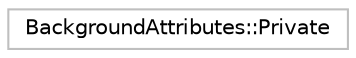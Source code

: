 digraph G
{
  edge [fontname="Helvetica",fontsize=10,labelfontname="Helvetica",labelfontsize=10];
  node [fontname="Helvetica",fontsize=10,shape=record];
  rankdir=LR;
  Node79 [label="BackgroundAttributes::Private",height=0.2,width=0.4,color="grey75"];
}

